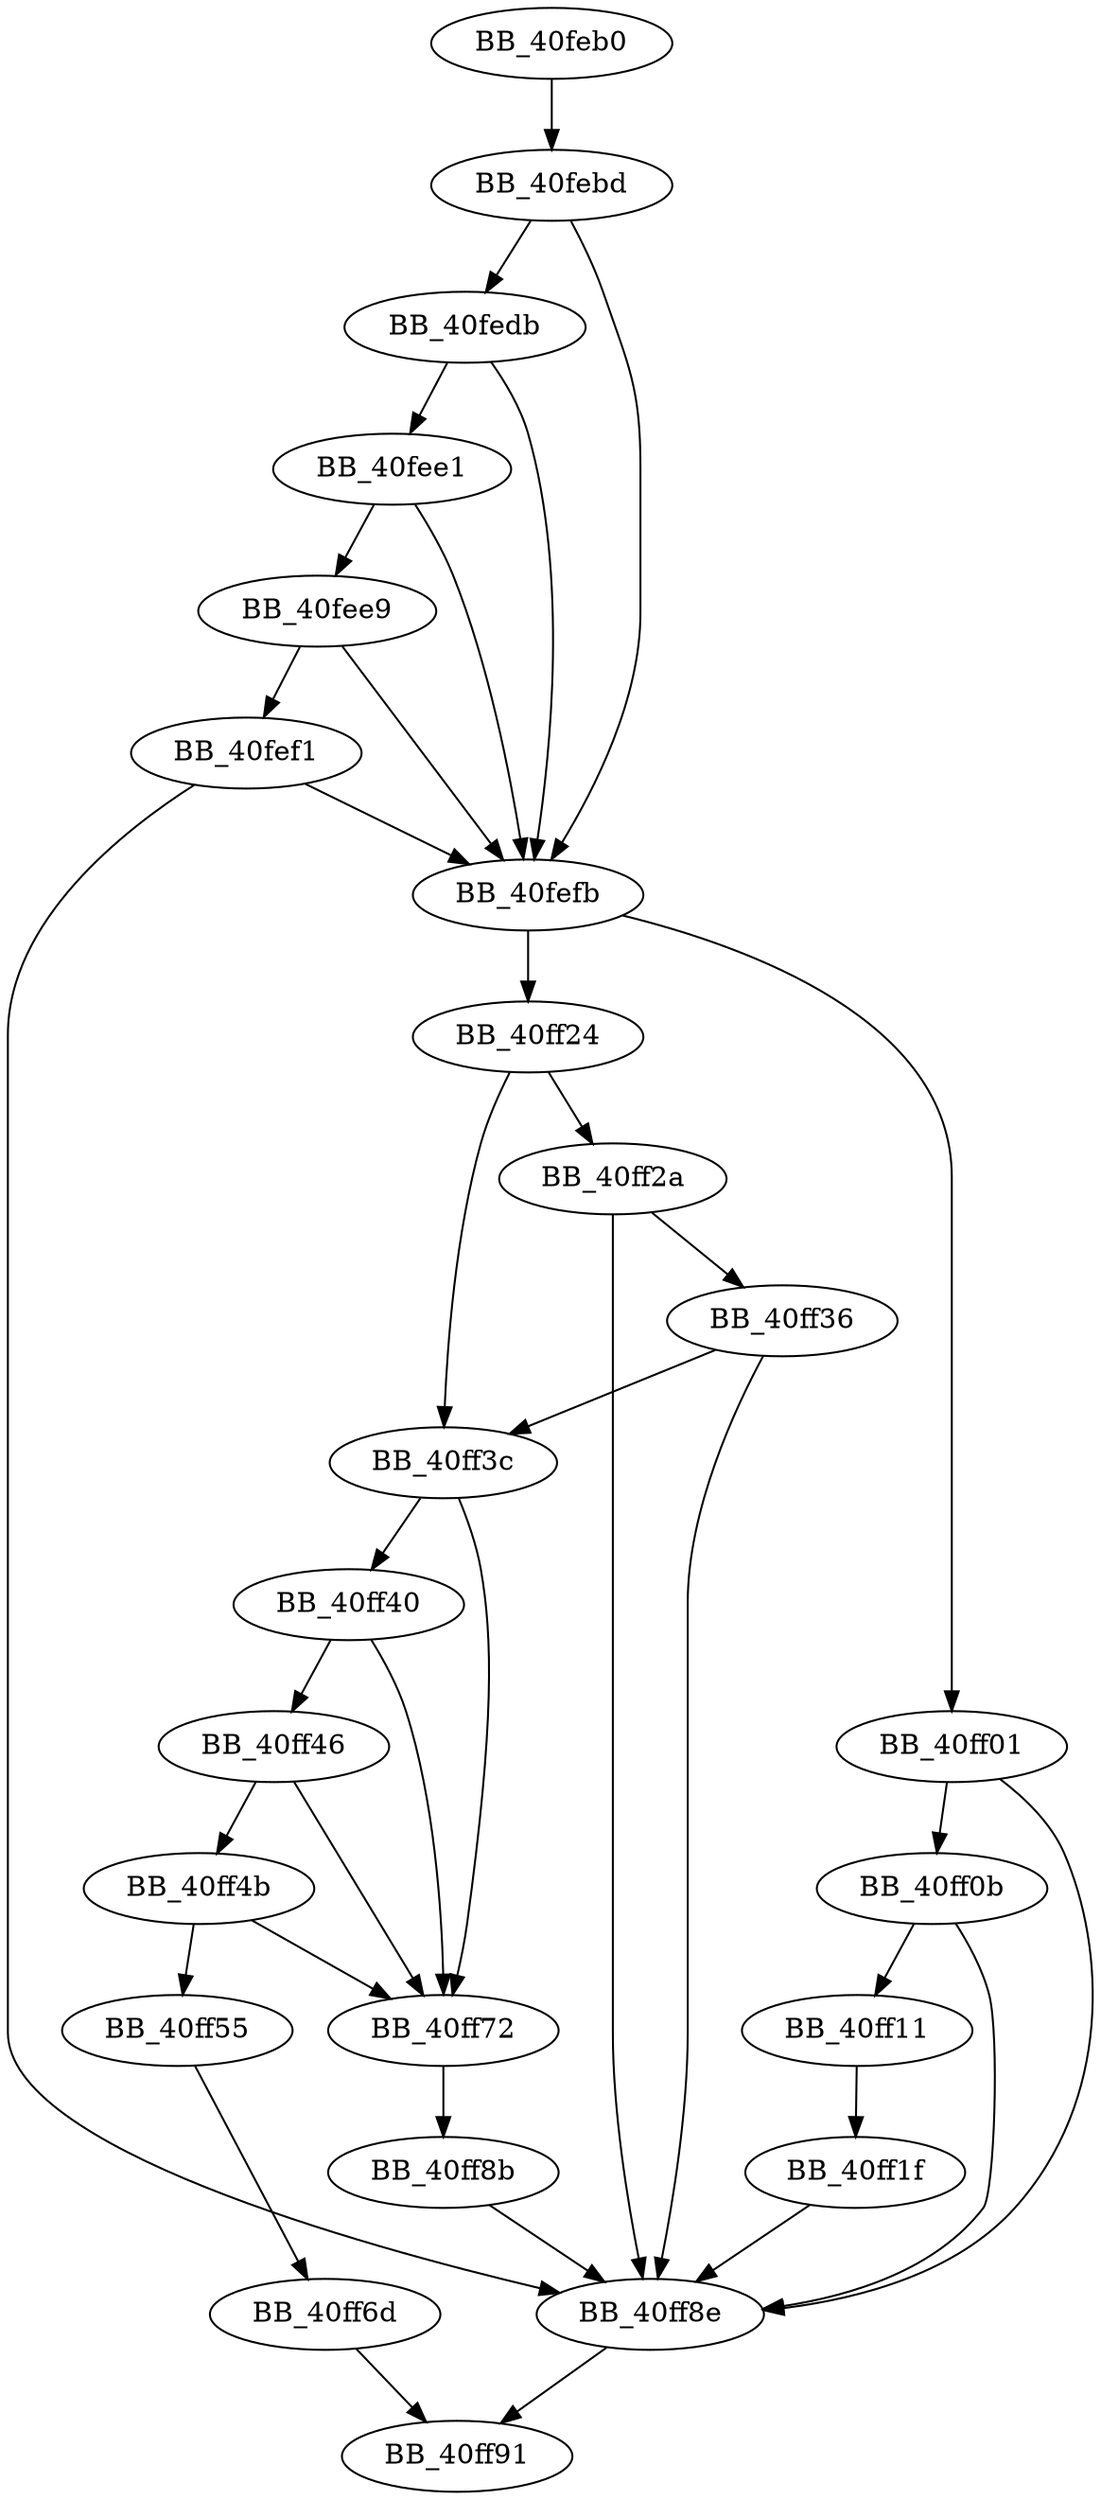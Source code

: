 DiGraph ___InternalCxxFrameHandler{
BB_40feb0->BB_40febd
BB_40febd->BB_40fedb
BB_40febd->BB_40fefb
BB_40fedb->BB_40fee1
BB_40fedb->BB_40fefb
BB_40fee1->BB_40fee9
BB_40fee1->BB_40fefb
BB_40fee9->BB_40fef1
BB_40fee9->BB_40fefb
BB_40fef1->BB_40fefb
BB_40fef1->BB_40ff8e
BB_40fefb->BB_40ff01
BB_40fefb->BB_40ff24
BB_40ff01->BB_40ff0b
BB_40ff01->BB_40ff8e
BB_40ff0b->BB_40ff11
BB_40ff0b->BB_40ff8e
BB_40ff11->BB_40ff1f
BB_40ff1f->BB_40ff8e
BB_40ff24->BB_40ff2a
BB_40ff24->BB_40ff3c
BB_40ff2a->BB_40ff36
BB_40ff2a->BB_40ff8e
BB_40ff36->BB_40ff3c
BB_40ff36->BB_40ff8e
BB_40ff3c->BB_40ff40
BB_40ff3c->BB_40ff72
BB_40ff40->BB_40ff46
BB_40ff40->BB_40ff72
BB_40ff46->BB_40ff4b
BB_40ff46->BB_40ff72
BB_40ff4b->BB_40ff55
BB_40ff4b->BB_40ff72
BB_40ff55->BB_40ff6d
BB_40ff6d->BB_40ff91
BB_40ff72->BB_40ff8b
BB_40ff8b->BB_40ff8e
BB_40ff8e->BB_40ff91
}

